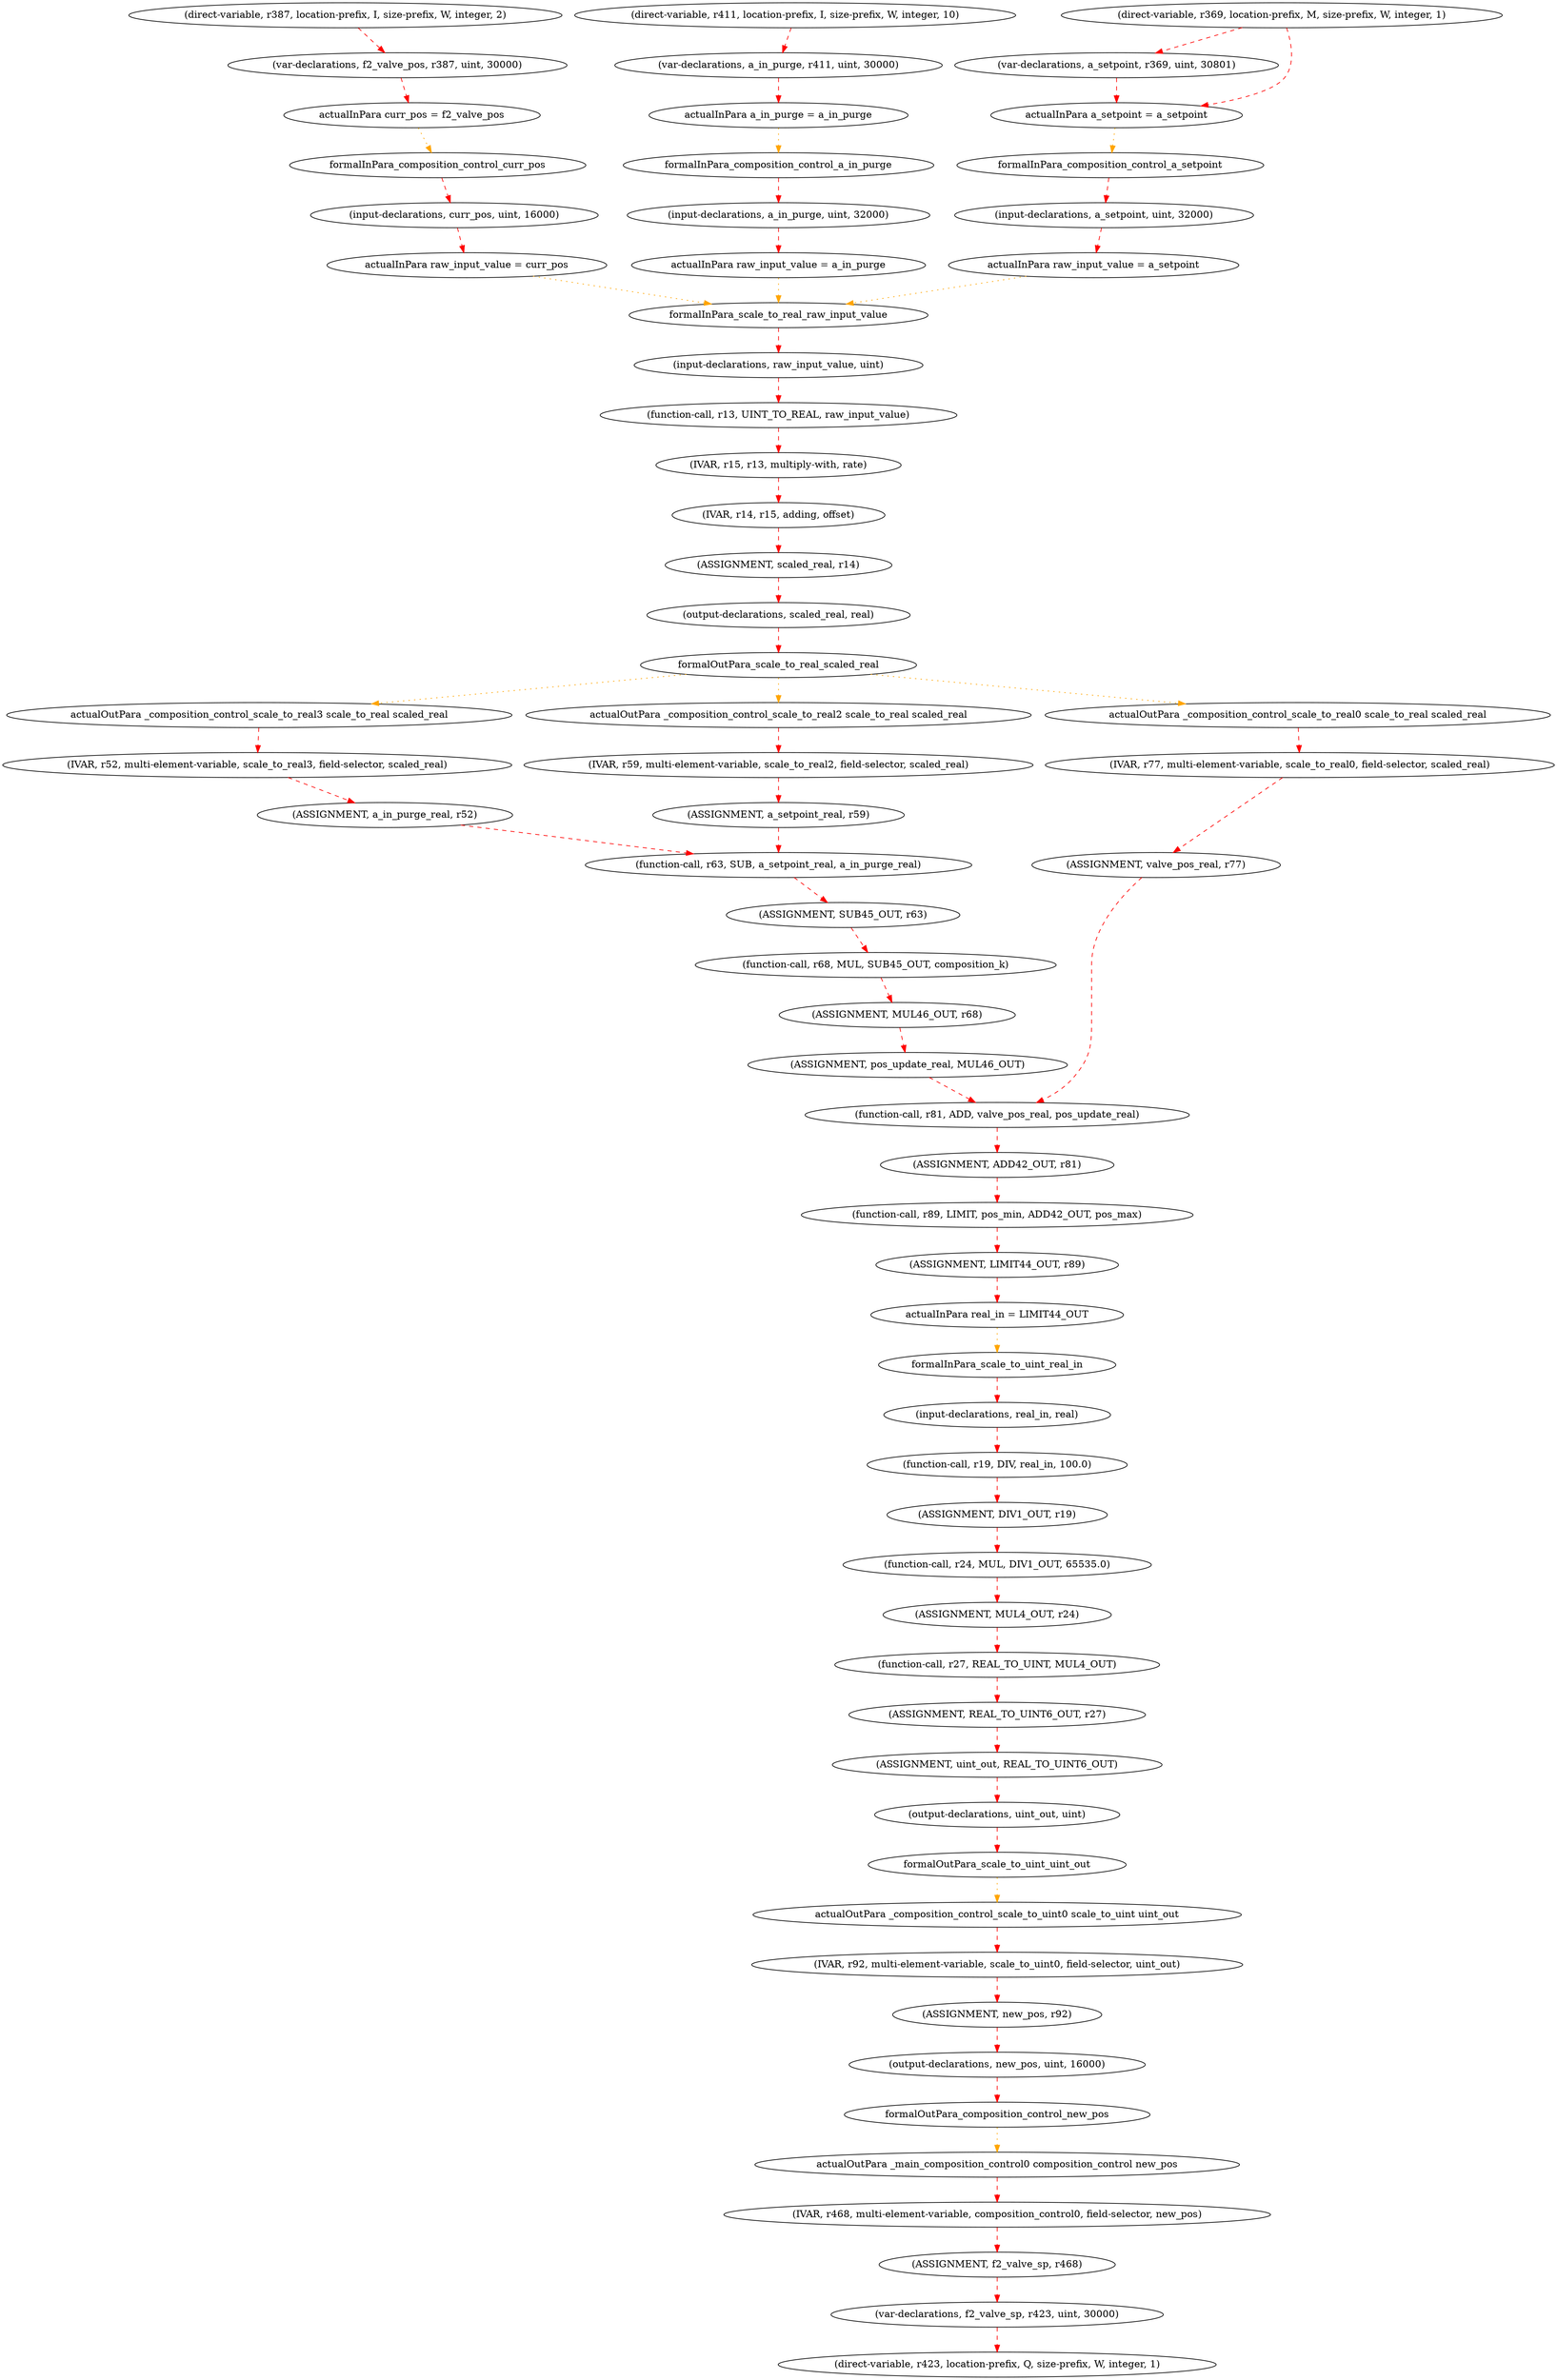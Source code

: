 digraph "PLCprog-SDG" {
"a_setpoint_1648331164.985027" [dataName=raw_input_value, label="actualInPara raw_input_value = a_setpoint", nSize=1, nSubType=scale_to_real, nType=actualIn, nValue="['a_setpoint']", regionName=composition_control, regionType=FUNC];
formalInPara_scale_to_uint_real_in [dataName=formalInPara_scale_to_uint_real_in, label=formalInPara_scale_to_uint_real_in, nSize=1, nSubType=real_in, nType=formalIn, nValue="[]", regionName=scale_to_uint, regionType=FUNC];
stmt_499 [dataName=MUL46_OUT, label="(ASSIGNMENT, MUL46_OUT, r68)", nSize=3, nSubType="", nType=ASSIGNMENT, nValue="['r68']", regionName=composition_control, regionType=FUNC];
stmt_507 [dataName=LIMIT44_OUT, label="(ASSIGNMENT, LIMIT44_OUT, r89)", nSize=3, nSubType="", nType=ASSIGNMENT, nValue="['r89']", regionName=composition_control, regionType=FUNC];
stmt_468 [dataName=a_setpoint, label="(input-declarations, a_setpoint, uint, 32000)", nSize=4, nSubType=uint, nType="input-declarations", nValue="['32000', 'formalInPara_composition_control_a_setpoint']", regionName=composition_control, regionType=FUNC];
stmt_505 [dataName=ADD42_OUT, label="(ASSIGNMENT, ADD42_OUT, r81)", nSize=3, nSubType="", nType=ASSIGNMENT, nValue="['r81']", regionName=composition_control, regionType=FUNC];
stmt_494 [dataName=r59, label="(IVAR, r59, multi-element-variable, scale_to_real2, field-selector, scaled_real)", nSize=6, nSubType="multi-element-variable", nType=IVAR, nValue="['actualOutPara _composition_control_scale_to_real2 scale_to_real scaled_real']", regionName=composition_control, regionType=FUNC];
"actualOutPara _composition_control_scale_to_real3 scale_to_real scaled_real" [dataName="actualOutPara _composition_control_scale_to_real3 scale_to_real scaled_real", label="actualOutPara _composition_control_scale_to_real3 scale_to_real scaled_real", nSize=1, nSubType="['scale_to_real3', 'scale_to_real', 'scaled_real']", nType=actualOut, nValue="[]", regionName=composition_control, regionType=FUNC];
stmt_502 [dataName=r77, label="(IVAR, r77, multi-element-variable, scale_to_real0, field-selector, scaled_real)", nSize=6, nSubType="multi-element-variable", nType=IVAR, nValue="['actualOutPara _composition_control_scale_to_real0 scale_to_real scaled_real']", regionName=composition_control, regionType=FUNC];
stmt_466 [dataName=a_in_purge, label="(input-declarations, a_in_purge, uint, 32000)", nSize=4, nSubType=uint, nType="input-declarations", nValue="['32000', 'formalInPara_composition_control_a_in_purge']", regionName=composition_control, regionType=FUNC];
formalOutPara_scale_to_uint_uint_out [dataName=formalOutPara_scale_to_uint_uint_out, label=formalOutPara_scale_to_uint_uint_out, nSize=1, nSubType=uint_out, nType=formalOut, nValue="['uint_out']", regionName=scale_to_uint, regionType=FUNC];
stmt_503 [dataName=valve_pos_real, label="(ASSIGNMENT, valve_pos_real, r77)", nSize=3, nSubType="", nType=ASSIGNMENT, nValue="['r77']", regionName=composition_control, regionType=FUNC];
stmt_506 [dataName=r89, label="(function-call, r89, LIMIT, pos_min, ADD42_OUT, pos_max)", nSize=6, nSubType=LIMIT, nType="function-call", nValue="['pos_min', 'ADD42_OUT', 'pos_max']", regionName=composition_control, regionType=FUNC];
stmt_462 [dataName=r27, label="(function-call, r27, REAL_TO_UINT, MUL4_OUT)", nSize=4, nSubType=REAL_TO_UINT, nType="function-call", nValue="['MUL4_OUT']", regionName=scale_to_uint, regionType=FUNC];
stmt_449 [dataName=r13, label="(function-call, r13, UINT_TO_REAL, raw_input_value)", nSize=4, nSubType=UINT_TO_REAL, nType="function-call", nValue="['raw_input_value']", regionName=scale_to_real, regionType=FUNC];
stmt_496 [dataName=r63, label="(function-call, r63, SUB, a_setpoint_real, a_in_purge_real)", nSize=5, nSubType=SUB, nType="function-call", nValue="['a_setpoint_real', 'a_in_purge_real']", regionName=composition_control, regionType=FUNC];
stmt_504 [dataName=r81, label="(function-call, r81, ADD, valve_pos_real, pos_update_real)", nSize=5, nSubType=ADD, nType="function-call", nValue="['valve_pos_real', 'pos_update_real']", regionName=composition_control, regionType=FUNC];
stmt_450 [dataName=r15, label="(IVAR, r15, r13, multiply-with, rate)", nSize=5, nSubType="2-op", nType=IVAR, nValue="['r13', 'rate']", regionName=scale_to_real, regionType=FUNC];
stmt_754 [dataName=r423, label="(direct-variable, r423, location-prefix, Q, size-prefix, W, integer, 1)", nSize=8, nSubType=Q, nType="direct-variable", nValue="['QW1']", regionName=main, regionType=PROG];
stmt_717 [dataName=a_setpoint, label="(var-declarations, a_setpoint, r369, uint, 30801)", nSize=5, nSubType="directVar+init_uint", nType="var-declarations", nValue="['r369', '30801']", regionName=main, regionType=PROG];
formalInPara_composition_control_a_in_purge [dataName=formalInPara_composition_control_a_in_purge, label=formalInPara_composition_control_a_in_purge, nSize=1, nSubType=a_in_purge, nType=formalIn, nValue="[]", regionName=composition_control, regionType=FUNC];
stmt_509 [dataName=r92, label="(IVAR, r92, multi-element-variable, scale_to_uint0, field-selector, uint_out)", nSize=6, nSubType="multi-element-variable", nType=IVAR, nValue="['actualOutPara _composition_control_scale_to_uint0 scale_to_uint uint_out']", regionName=composition_control, regionType=FUNC];
"LIMIT44_OUT_1648331164.985027" [dataName=real_in, label="actualInPara real_in = LIMIT44_OUT", nSize=1, nSubType=scale_to_uint, nType=actualIn, nValue="['LIMIT44_OUT']", regionName=composition_control, regionType=FUNC];
stmt_731 [dataName=f2_valve_pos, label="(var-declarations, f2_valve_pos, r387, uint, 30000)", nSize=5, nSubType="directVar+init_uint", nType="var-declarations", nValue="['r387', '30000']", regionName=main, regionType=PROG];
formalInPara_scale_to_real_raw_input_value [dataName=formalInPara_scale_to_real_raw_input_value, label=formalInPara_scale_to_real_raw_input_value, nSize=1, nSubType=raw_input_value, nType=formalIn, nValue="[]", regionName=scale_to_real, regionType=FUNC];
stmt_459 [dataName=DIV1_OUT, label="(ASSIGNMENT, DIV1_OUT, r19)", nSize=3, nSubType="", nType=ASSIGNMENT, nValue="['r19']", regionName=scale_to_uint, regionType=FUNC];
"actualOutPara _composition_control_scale_to_real0 scale_to_real scaled_real" [dataName="actualOutPara _composition_control_scale_to_real0 scale_to_real scaled_real", label="actualOutPara _composition_control_scale_to_real0 scale_to_real scaled_real", nSize=1, nSubType="['scale_to_real0', 'scale_to_real', 'scaled_real']", nType=actualOut, nValue="[]", regionName=composition_control, regionType=FUNC];
stmt_498 [dataName=r68, label="(function-call, r68, MUL, SUB45_OUT, composition_k)", nSize=5, nSubType=MUL, nType="function-call", nValue="['SUB45_OUT', 'composition_k']", regionName=composition_control, regionType=FUNC];
stmt_755 [dataName=f2_valve_sp, label="(var-declarations, f2_valve_sp, r423, uint, 30000)", nSize=5, nSubType="directVar+init_uint", nType="var-declarations", nValue="['r423', '30000']", regionName=main, regionType=PROG];
stmt_458 [dataName=r19, label="(function-call, r19, DIV, real_in, 100.0)", nSize=5, nSubType=DIV, nType="function-call", nValue="['real_in', '100.0']", regionName=scale_to_uint, regionType=FUNC];
"actualOutPara _composition_control_scale_to_real2 scale_to_real scaled_real" [dataName="actualOutPara _composition_control_scale_to_real2 scale_to_real scaled_real", label="actualOutPara _composition_control_scale_to_real2 scale_to_real scaled_real", nSize=1, nSubType="['scale_to_real2', 'scale_to_real', 'scaled_real']", nType=actualOut, nValue="[]", regionName=composition_control, regionType=FUNC];
"f2_valve_pos_1648331165.0779223" [dataName=curr_pos, label="actualInPara curr_pos = f2_valve_pos", nSize=1, nSubType=composition_control, nType=actualIn, nValue="['f2_valve_pos']", regionName=main, regionType=PROG];
"curr_pos_1648331164.985027" [dataName=raw_input_value, label="actualInPara raw_input_value = curr_pos", nSize=1, nSubType=scale_to_real, nType=actualIn, nValue="['curr_pos']", regionName=composition_control, regionType=FUNC];
stmt_730 [dataName=r387, label="(direct-variable, r387, location-prefix, I, size-prefix, W, integer, 2)", nSize=8, nSubType=I, nType="direct-variable", nValue="['IW2']", regionName=main, regionType=PROG];
stmt_716 [dataName=r369, label="(direct-variable, r369, location-prefix, M, size-prefix, W, integer, 1)", nSize=8, nSubType=M, nType="direct-variable", nValue="['MW1']", regionName=main, regionType=PROG];
stmt_432 [dataName=raw_input_value, label="(input-declarations, raw_input_value, uint)", nSize=3, nSubType=uint, nType="input-declarations", nValue="['formalInPara_scale_to_real_raw_input_value']", regionName=scale_to_real, regionType=FUNC];
stmt_746 [dataName=r411, label="(direct-variable, r411, location-prefix, I, size-prefix, W, integer, 10)", nSize=8, nSubType=I, nType="direct-variable", nValue="['IW10']", regionName=main, regionType=PROG];
"a_in_purge_1648331165.0779223" [dataName=a_in_purge, label="actualInPara a_in_purge = a_in_purge", nSize=1, nSubType=composition_control, nType=actualIn, nValue="['a_in_purge']", regionName=main, regionType=PROG];
formalOutPara_scale_to_real_scaled_real [dataName=formalOutPara_scale_to_real_scaled_real, label=formalOutPara_scale_to_real_scaled_real, nSize=1, nSubType=scaled_real, nType=formalOut, nValue="['scaled_real']", regionName=scale_to_real, regionType=FUNC];
stmt_747 [dataName=a_in_purge, label="(var-declarations, a_in_purge, r411, uint, 30000)", nSize=5, nSubType="directVar+init_uint", nType="var-declarations", nValue="['r411', '30000']", regionName=main, regionType=PROG];
formalInPara_composition_control_a_setpoint [dataName=formalInPara_composition_control_a_setpoint, label=formalInPara_composition_control_a_setpoint, nSize=1, nSubType=a_setpoint, nType=formalIn, nValue="[]", regionName=composition_control, regionType=FUNC];
stmt_810 [dataName=f2_valve_sp, label="(ASSIGNMENT, f2_valve_sp, r468)", nSize=3, nSubType="", nType=ASSIGNMENT, nValue="['r468', 'r423']", regionName=main, regionType=PROG];
stmt_809 [dataName=r468, label="(IVAR, r468, multi-element-variable, composition_control0, field-selector, new_pos)", nSize=6, nSubType="multi-element-variable", nType=IVAR, nValue="['actualOutPara _main_composition_control0 composition_control new_pos']", regionName=main, regionType=PROG];
formalOutPara_composition_control_new_pos [dataName=formalOutPara_composition_control_new_pos, label=formalOutPara_composition_control_new_pos, nSize=1, nSubType=new_pos, nType=formalOut, nValue="['new_pos']", regionName=composition_control, regionType=FUNC];
stmt_433 [dataName=scaled_real, label="(output-declarations, scaled_real, real)", nSize=3, nSubType=real, nType="output-declarations", nValue="[]", regionName=scale_to_real, regionType=FUNC];
stmt_454 [dataName=uint_out, label="(output-declarations, uint_out, uint)", nSize=3, nSubType=uint, nType="output-declarations", nValue="[]", regionName=scale_to_uint, regionType=FUNC];
stmt_497 [dataName=SUB45_OUT, label="(ASSIGNMENT, SUB45_OUT, r63)", nSize=3, nSubType="", nType=ASSIGNMENT, nValue="['r63']", regionName=composition_control, regionType=FUNC];
stmt_491 [dataName=r52, label="(IVAR, r52, multi-element-variable, scale_to_real3, field-selector, scaled_real)", nSize=6, nSubType="multi-element-variable", nType=IVAR, nValue="['actualOutPara _composition_control_scale_to_real3 scale_to_real scaled_real']", regionName=composition_control, regionType=FUNC];
stmt_463 [dataName=REAL_TO_UINT6_OUT, label="(ASSIGNMENT, REAL_TO_UINT6_OUT, r27)", nSize=3, nSubType="", nType=ASSIGNMENT, nValue="['r27']", regionName=scale_to_uint, regionType=FUNC];
"a_setpoint_1648331165.0779223" [dataName=a_setpoint, label="actualInPara a_setpoint = a_setpoint", nSize=1, nSubType=composition_control, nType=actualIn, nValue="['a_setpoint', 'r369']", regionName=main, regionType=PROG];
formalInPara_composition_control_curr_pos [dataName=formalInPara_composition_control_curr_pos, label=formalInPara_composition_control_curr_pos, nSize=1, nSubType=curr_pos, nType=formalIn, nValue="[]", regionName=composition_control, regionType=FUNC];
"a_in_purge_1648331164.985027" [dataName=raw_input_value, label="actualInPara raw_input_value = a_in_purge", nSize=1, nSubType=scale_to_real, nType=actualIn, nValue="['a_in_purge']", regionName=composition_control, regionType=FUNC];
"actualOutPara _composition_control_scale_to_uint0 scale_to_uint uint_out" [dataName="actualOutPara _composition_control_scale_to_uint0 scale_to_uint uint_out", label="actualOutPara _composition_control_scale_to_uint0 scale_to_uint uint_out", nSize=1, nSubType="['scale_to_uint0', 'scale_to_uint', 'uint_out']", nType=actualOut, nValue="[]", regionName=composition_control, regionType=FUNC];
stmt_500 [dataName=pos_update_real, label="(ASSIGNMENT, pos_update_real, MUL46_OUT)", nSize=3, nSubType="", nType=ASSIGNMENT, nValue="['MUL46_OUT']", regionName=composition_control, regionType=FUNC];
stmt_453 [dataName=real_in, label="(input-declarations, real_in, real)", nSize=3, nSubType=real, nType="input-declarations", nValue="['formalInPara_scale_to_uint_real_in']", regionName=scale_to_uint, regionType=FUNC];
stmt_461 [dataName=MUL4_OUT, label="(ASSIGNMENT, MUL4_OUT, r24)", nSize=3, nSubType="", nType=ASSIGNMENT, nValue="['r24']", regionName=scale_to_uint, regionType=FUNC];
stmt_510 [dataName=new_pos, label="(ASSIGNMENT, new_pos, r92)", nSize=3, nSubType="", nType=ASSIGNMENT, nValue="['r92']", regionName=composition_control, regionType=FUNC];
stmt_460 [dataName=r24, label="(function-call, r24, MUL, DIV1_OUT, 65535.0)", nSize=5, nSubType=MUL, nType="function-call", nValue="['DIV1_OUT', '65535.0']", regionName=scale_to_uint, regionType=FUNC];
stmt_495 [dataName=a_setpoint_real, label="(ASSIGNMENT, a_setpoint_real, r59)", nSize=3, nSubType="", nType=ASSIGNMENT, nValue="['r59']", regionName=composition_control, regionType=FUNC];
stmt_469 [dataName=curr_pos, label="(input-declarations, curr_pos, uint, 16000)", nSize=4, nSubType=uint, nType="input-declarations", nValue="['16000', 'formalInPara_composition_control_curr_pos']", regionName=composition_control, regionType=FUNC];
stmt_464 [dataName=uint_out, label="(ASSIGNMENT, uint_out, REAL_TO_UINT6_OUT)", nSize=3, nSubType="", nType=ASSIGNMENT, nValue="['REAL_TO_UINT6_OUT']", regionName=scale_to_uint, regionType=FUNC];
"actualOutPara _main_composition_control0 composition_control new_pos" [dataName="actualOutPara _main_composition_control0 composition_control new_pos", label="actualOutPara _main_composition_control0 composition_control new_pos", nSize=1, nSubType="['composition_control0', 'composition_control', 'new_pos']", nType=actualOut, nValue="[]", regionName=main, regionType=PROG];
stmt_452 [dataName=scaled_real, label="(ASSIGNMENT, scaled_real, r14)", nSize=3, nSubType="", nType=ASSIGNMENT, nValue="['r14']", regionName=scale_to_real, regionType=FUNC];
stmt_492 [dataName=a_in_purge_real, label="(ASSIGNMENT, a_in_purge_real, r52)", nSize=3, nSubType="", nType=ASSIGNMENT, nValue="['r52']", regionName=composition_control, regionType=FUNC];
stmt_473 [dataName=new_pos, label="(output-declarations, new_pos, uint, 16000)", nSize=4, nSubType=uint, nType="output-declarations", nValue="['16000']", regionName=composition_control, regionType=FUNC];
stmt_451 [dataName=r14, label="(IVAR, r14, r15, adding, offset)", nSize=5, nSubType="2-op", nType=IVAR, nValue="['r15', 'offset']", regionName=scale_to_real, regionType=FUNC];
"a_setpoint_1648331164.985027" -> formalInPara_scale_to_real_raw_input_value  [color=orange, key=0, style=dotted, tLabel="interp-data"];
formalInPara_scale_to_uint_real_in -> stmt_453  [color=red, key=0, style=dashed, tLabel=data];
stmt_499 -> stmt_500  [color=red, key=0, style=dashed, tLabel=data];
stmt_507 -> "LIMIT44_OUT_1648331164.985027"  [color=red, key=0, style=dashed, tLabel=data];
stmt_468 -> "a_setpoint_1648331164.985027"  [color=red, key=0, style=dashed, tLabel=data];
stmt_505 -> stmt_506  [color=red, key=0, style=dashed, tLabel=data];
stmt_494 -> stmt_495  [color=red, key=0, style=dashed, tLabel=data];
"actualOutPara _composition_control_scale_to_real3 scale_to_real scaled_real" -> stmt_491  [color=red, key=0, style=dashed, tLabel=data];
stmt_502 -> stmt_503  [color=red, key=0, style=dashed, tLabel=data];
stmt_466 -> "a_in_purge_1648331164.985027"  [color=red, key=0, style=dashed, tLabel=data];
formalOutPara_scale_to_uint_uint_out -> "actualOutPara _composition_control_scale_to_uint0 scale_to_uint uint_out"  [color=orange, key=0, style=dotted, tLabel="interp-data"];
stmt_503 -> stmt_504  [color=red, key=0, style=dashed, tLabel=data];
stmt_506 -> stmt_507  [color=red, key=0, style=dashed, tLabel=data];
stmt_462 -> stmt_463  [color=red, key=0, style=dashed, tLabel=data];
stmt_449 -> stmt_450  [color=red, key=0, style=dashed, tLabel=data];
stmt_496 -> stmt_497  [color=red, key=0, style=dashed, tLabel=data];
stmt_504 -> stmt_505  [color=red, key=0, style=dashed, tLabel=data];
stmt_450 -> stmt_451  [color=red, key=0, style=dashed, tLabel=data];
stmt_717 -> "a_setpoint_1648331165.0779223"  [color=red, key=0, style=dashed, tLabel=data];
formalInPara_composition_control_a_in_purge -> stmt_466  [color=red, key=0, style=dashed, tLabel=data];
stmt_509 -> stmt_510  [color=red, key=0, style=dashed, tLabel=data];
"LIMIT44_OUT_1648331164.985027" -> formalInPara_scale_to_uint_real_in  [color=orange, key=0, style=dotted, tLabel="interp-data"];
stmt_731 -> "f2_valve_pos_1648331165.0779223"  [color=red, key=0, style=dashed, tLabel=data];
formalInPara_scale_to_real_raw_input_value -> stmt_432  [color=red, key=0, style=dashed, tLabel=data];
stmt_459 -> stmt_460  [color=red, key=0, style=dashed, tLabel=data];
"actualOutPara _composition_control_scale_to_real0 scale_to_real scaled_real" -> stmt_502  [color=red, key=0, style=dashed, tLabel=data];
stmt_498 -> stmt_499  [color=red, key=0, style=dashed, tLabel=data];
stmt_755 -> stmt_754  [color=red, key=0, style=dashed, tLabel=data];
stmt_458 -> stmt_459  [color=red, key=0, style=dashed, tLabel=data];
"actualOutPara _composition_control_scale_to_real2 scale_to_real scaled_real" -> stmt_494  [color=red, key=0, style=dashed, tLabel=data];
"f2_valve_pos_1648331165.0779223" -> formalInPara_composition_control_curr_pos  [color=orange, key=0, style=dotted, tLabel="interp-data"];
"curr_pos_1648331164.985027" -> formalInPara_scale_to_real_raw_input_value  [color=orange, key=0, style=dotted, tLabel="interp-data"];
stmt_730 -> stmt_731  [color=red, key=0, style=dashed, tLabel=data];
stmt_716 -> stmt_717  [color=red, key=0, style=dashed, tLabel=data];
stmt_716 -> "a_setpoint_1648331165.0779223"  [color=red, key=0, style=dashed, tLabel=data];
stmt_432 -> stmt_449  [color=red, key=0, style=dashed, tLabel=data];
stmt_746 -> stmt_747  [color=red, key=0, style=dashed, tLabel=data];
"a_in_purge_1648331165.0779223" -> formalInPara_composition_control_a_in_purge  [color=orange, key=0, style=dotted, tLabel="interp-data"];
formalOutPara_scale_to_real_scaled_real -> "actualOutPara _composition_control_scale_to_real3 scale_to_real scaled_real"  [color=orange, key=0, style=dotted, tLabel="interp-data"];
formalOutPara_scale_to_real_scaled_real -> "actualOutPara _composition_control_scale_to_real2 scale_to_real scaled_real"  [color=orange, key=0, style=dotted, tLabel="interp-data"];
formalOutPara_scale_to_real_scaled_real -> "actualOutPara _composition_control_scale_to_real0 scale_to_real scaled_real"  [color=orange, key=0, style=dotted, tLabel="interp-data"];
stmt_747 -> "a_in_purge_1648331165.0779223"  [color=red, key=0, style=dashed, tLabel=data];
formalInPara_composition_control_a_setpoint -> stmt_468  [color=red, key=0, style=dashed, tLabel=data];
stmt_810 -> stmt_755  [color=red, key=0, style=dashed, tLabel=data];
stmt_809 -> stmt_810  [color=red, key=0, style=dashed, tLabel=data];
formalOutPara_composition_control_new_pos -> "actualOutPara _main_composition_control0 composition_control new_pos"  [color=orange, key=0, style=dotted, tLabel="interp-data"];
stmt_433 -> formalOutPara_scale_to_real_scaled_real  [color=red, key=0, style=dashed, tLabel=data];
stmt_454 -> formalOutPara_scale_to_uint_uint_out  [color=red, key=0, style=dashed, tLabel=data];
stmt_497 -> stmt_498  [color=red, key=0, style=dashed, tLabel=data];
stmt_491 -> stmt_492  [color=red, key=0, style=dashed, tLabel=data];
stmt_463 -> stmt_464  [color=red, key=0, style=dashed, tLabel=data];
"a_setpoint_1648331165.0779223" -> formalInPara_composition_control_a_setpoint  [color=orange, key=0, style=dotted, tLabel="interp-data"];
formalInPara_composition_control_curr_pos -> stmt_469  [color=red, key=0, style=dashed, tLabel=data];
"a_in_purge_1648331164.985027" -> formalInPara_scale_to_real_raw_input_value  [color=orange, key=0, style=dotted, tLabel="interp-data"];
"actualOutPara _composition_control_scale_to_uint0 scale_to_uint uint_out" -> stmt_509  [color=red, key=0, style=dashed, tLabel=data];
stmt_500 -> stmt_504  [color=red, key=0, style=dashed, tLabel=data];
stmt_453 -> stmt_458  [color=red, key=0, style=dashed, tLabel=data];
stmt_461 -> stmt_462  [color=red, key=0, style=dashed, tLabel=data];
stmt_510 -> stmt_473  [color=red, key=0, style=dashed, tLabel=data];
stmt_460 -> stmt_461  [color=red, key=0, style=dashed, tLabel=data];
stmt_495 -> stmt_496  [color=red, key=0, style=dashed, tLabel=data];
stmt_469 -> "curr_pos_1648331164.985027"  [color=red, key=0, style=dashed, tLabel=data];
stmt_464 -> stmt_454  [color=red, key=0, style=dashed, tLabel=data];
"actualOutPara _main_composition_control0 composition_control new_pos" -> stmt_809  [color=red, key=0, style=dashed, tLabel=data];
stmt_452 -> stmt_433  [color=red, key=0, style=dashed, tLabel=data];
stmt_492 -> stmt_496  [color=red, key=0, style=dashed, tLabel=data];
stmt_473 -> formalOutPara_composition_control_new_pos  [color=red, key=0, style=dashed, tLabel=data];
stmt_451 -> stmt_452  [color=red, key=0, style=dashed, tLabel=data];
}
